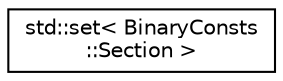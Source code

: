 digraph "Graphical Class Hierarchy"
{
  edge [fontname="Helvetica",fontsize="10",labelfontname="Helvetica",labelfontsize="10"];
  node [fontname="Helvetica",fontsize="10",shape=record];
  rankdir="LR";
  Node0 [label="std::set\< BinaryConsts\l::Section \>",height=0.2,width=0.4,color="black", fillcolor="white", style="filled",URL="$classstd_1_1set.html"];
}
